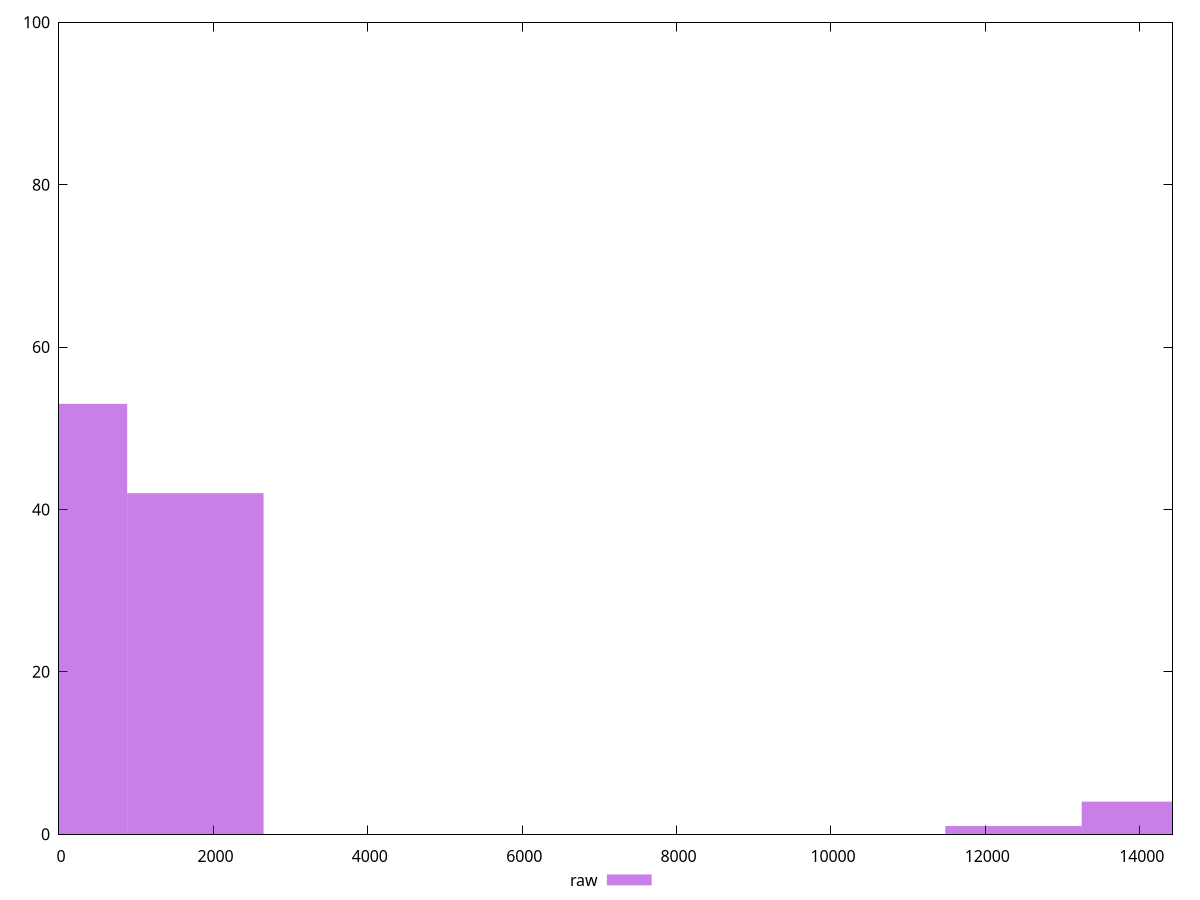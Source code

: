 reset

$raw <<EOF
0 53
12365.50722399668 1
1766.5010319995256 42
14132.008255996205 4
EOF

set key outside below
set boxwidth 1766.5010319995256
set xrange [0:14425]
set yrange [0:100]
set trange [0:100]
set style fill transparent solid 0.5 noborder
set terminal svg size 640, 490 enhanced background rgb 'white'
set output "reprap/uses-rel-preload/samples/pages+cached+noexternal+nomedia+nocss/raw/histogram.svg"

plot $raw title "raw" with boxes

reset
